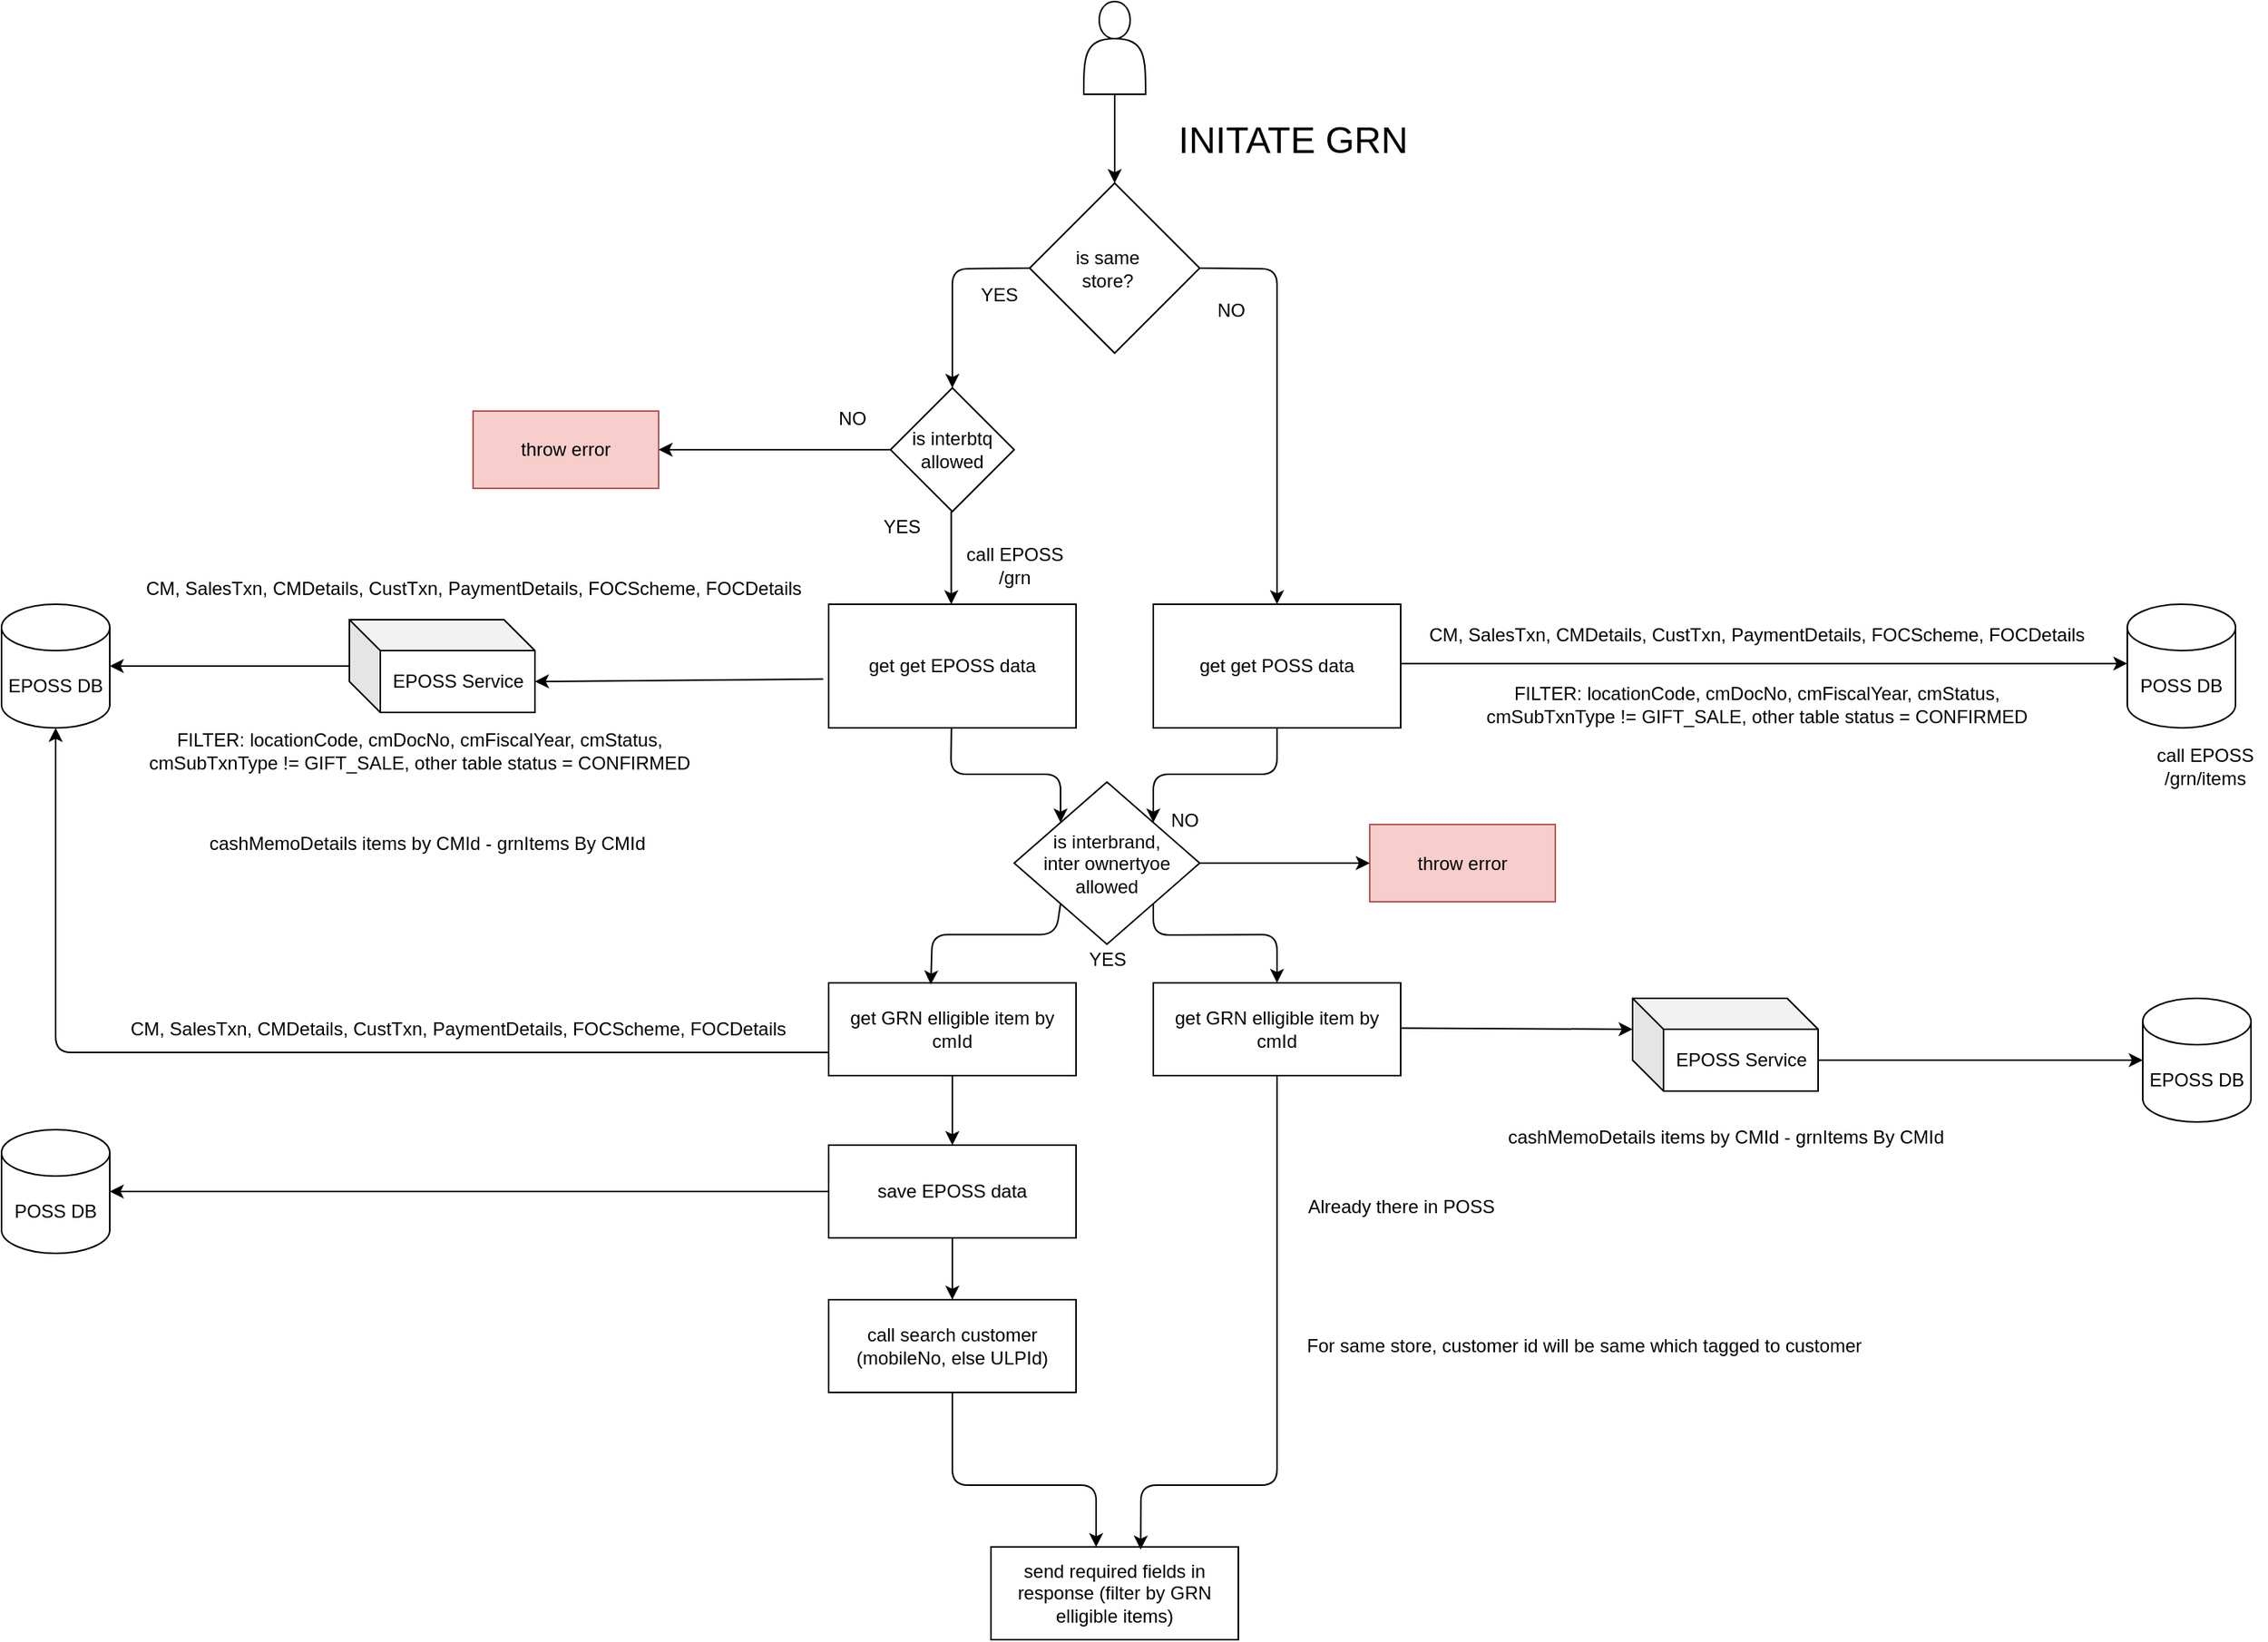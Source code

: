<mxfile version="13.8.9-1" type="github">
  <diagram id="J-V4_s7gqBkrRkCgCpwU" name="Page-1">
    <mxGraphModel dx="1717" dy="898" grid="1" gridSize="10" guides="1" tooltips="1" connect="1" arrows="1" fold="1" page="1" pageScale="1" pageWidth="827" pageHeight="1169" math="0" shadow="0">
      <root>
        <mxCell id="0" />
        <mxCell id="1" parent="0" />
        <mxCell id="N8t71QXlJl4tXd5FIuUb-1" value="" style="shape=actor;whiteSpace=wrap;html=1;" vertex="1" parent="1">
          <mxGeometry x="760" y="55" width="40" height="60" as="geometry" />
        </mxCell>
        <mxCell id="N8t71QXlJl4tXd5FIuUb-4" value="" style="rhombus;whiteSpace=wrap;html=1;" vertex="1" parent="1">
          <mxGeometry x="725" y="172.5" width="110" height="110" as="geometry" />
        </mxCell>
        <mxCell id="N8t71QXlJl4tXd5FIuUb-5" value="is same&lt;br&gt;store?&lt;br&gt;" style="text;html=1;align=center;verticalAlign=middle;resizable=0;points=[];autosize=1;" vertex="1" parent="1">
          <mxGeometry x="745" y="212.5" width="60" height="30" as="geometry" />
        </mxCell>
        <mxCell id="N8t71QXlJl4tXd5FIuUb-10" value="NO" style="text;html=1;align=center;verticalAlign=middle;resizable=0;points=[];autosize=1;" vertex="1" parent="1">
          <mxGeometry x="840" y="245" width="30" height="20" as="geometry" />
        </mxCell>
        <mxCell id="N8t71QXlJl4tXd5FIuUb-11" value="YES" style="text;html=1;align=center;verticalAlign=middle;resizable=0;points=[];autosize=1;" vertex="1" parent="1">
          <mxGeometry x="685" y="235" width="40" height="20" as="geometry" />
        </mxCell>
        <mxCell id="N8t71QXlJl4tXd5FIuUb-12" value="POSS DB" style="shape=cylinder3;whiteSpace=wrap;html=1;boundedLbl=1;backgroundOutline=1;size=15;" vertex="1" parent="1">
          <mxGeometry x="1435" y="445" width="70" height="80" as="geometry" />
        </mxCell>
        <mxCell id="N8t71QXlJl4tXd5FIuUb-14" value="get get EPOSS data&lt;br&gt;" style="rounded=0;whiteSpace=wrap;html=1;" vertex="1" parent="1">
          <mxGeometry x="595" y="445" width="160" height="80" as="geometry" />
        </mxCell>
        <mxCell id="N8t71QXlJl4tXd5FIuUb-16" value="FILTER: locationCode, cmDocNo, cmFiscalYear, cmStatus, &lt;br&gt;cmSubTxnType != GIFT_SALE, other table status = CONFIRMED" style="text;html=1;align=center;verticalAlign=middle;resizable=0;points=[];autosize=1;" vertex="1" parent="1">
          <mxGeometry x="145" y="525" width="370" height="30" as="geometry" />
        </mxCell>
        <mxCell id="N8t71QXlJl4tXd5FIuUb-17" value="get GRN elligible item by cmId" style="rounded=0;whiteSpace=wrap;html=1;" vertex="1" parent="1">
          <mxGeometry x="595" y="690" width="160" height="60" as="geometry" />
        </mxCell>
        <mxCell id="N8t71QXlJl4tXd5FIuUb-19" value="cashMemoDetails items by CMId - grnItems By CMId" style="text;html=1;align=center;verticalAlign=middle;resizable=0;points=[];autosize=1;" vertex="1" parent="1">
          <mxGeometry x="185" y="590" width="300" height="20" as="geometry" />
        </mxCell>
        <mxCell id="N8t71QXlJl4tXd5FIuUb-20" value="POSS DB" style="shape=cylinder3;whiteSpace=wrap;html=1;boundedLbl=1;backgroundOutline=1;size=15;" vertex="1" parent="1">
          <mxGeometry x="60" y="785" width="70" height="80" as="geometry" />
        </mxCell>
        <mxCell id="N8t71QXlJl4tXd5FIuUb-22" value="save EPOSS data&lt;br&gt;" style="rounded=0;whiteSpace=wrap;html=1;" vertex="1" parent="1">
          <mxGeometry x="595" y="795" width="160" height="60" as="geometry" />
        </mxCell>
        <mxCell id="N8t71QXlJl4tXd5FIuUb-25" value="" style="endArrow=classic;html=1;exitX=0;exitY=0.5;exitDx=0;exitDy=0;entryX=1;entryY=0.5;entryDx=0;entryDy=0;entryPerimeter=0;" edge="1" parent="1" source="N8t71QXlJl4tXd5FIuUb-22" target="N8t71QXlJl4tXd5FIuUb-20">
          <mxGeometry width="50" height="50" relative="1" as="geometry">
            <mxPoint x="225" y="695" as="sourcePoint" />
            <mxPoint x="275" y="645" as="targetPoint" />
          </mxGeometry>
        </mxCell>
        <mxCell id="N8t71QXlJl4tXd5FIuUb-26" value="&lt;span&gt;CM, SalesTxn, CMDetails, CustTxn, PaymentDetails, FOCScheme, FOCDetails&lt;/span&gt;" style="text;html=1;align=center;verticalAlign=middle;resizable=0;points=[];autosize=1;" vertex="1" parent="1">
          <mxGeometry x="135" y="710" width="440" height="20" as="geometry" />
        </mxCell>
        <mxCell id="N8t71QXlJl4tXd5FIuUb-27" value="&lt;span&gt;CM, SalesTxn, CMDetails, CustTxn, PaymentDetails, FOCScheme, FOCDetails&lt;/span&gt;" style="text;html=1;align=center;verticalAlign=middle;resizable=0;points=[];autosize=1;" vertex="1" parent="1">
          <mxGeometry x="145" y="425" width="440" height="20" as="geometry" />
        </mxCell>
        <mxCell id="N8t71QXlJl4tXd5FIuUb-29" value="send required fields in response (filter by GRN elligible items)" style="rounded=0;whiteSpace=wrap;html=1;" vertex="1" parent="1">
          <mxGeometry x="700" y="1055" width="160" height="60" as="geometry" />
        </mxCell>
        <mxCell id="N8t71QXlJl4tXd5FIuUb-30" value="" style="endArrow=classic;html=1;exitX=0.5;exitY=1;exitDx=0;exitDy=0;entryX=0;entryY=0;entryDx=0;entryDy=0;" edge="1" parent="1" target="N8t71QXlJl4tXd5FIuUb-77">
          <mxGeometry width="50" height="50" relative="1" as="geometry">
            <mxPoint x="674.41" y="525" as="sourcePoint" />
            <mxPoint x="745" y="585" as="targetPoint" />
            <Array as="points">
              <mxPoint x="674" y="555" />
              <mxPoint x="745" y="555" />
            </Array>
          </mxGeometry>
        </mxCell>
        <mxCell id="N8t71QXlJl4tXd5FIuUb-33" value="" style="endArrow=classic;html=1;exitX=0.5;exitY=1;exitDx=0;exitDy=0;" edge="1" parent="1" source="N8t71QXlJl4tXd5FIuUb-17" target="N8t71QXlJl4tXd5FIuUb-22">
          <mxGeometry width="50" height="50" relative="1" as="geometry">
            <mxPoint x="104" y="525" as="sourcePoint" />
            <mxPoint x="104" y="580" as="targetPoint" />
          </mxGeometry>
        </mxCell>
        <mxCell id="N8t71QXlJl4tXd5FIuUb-36" value="" style="endArrow=classic;html=1;exitX=0.5;exitY=1;exitDx=0;exitDy=0;" edge="1" parent="1" source="N8t71QXlJl4tXd5FIuUb-1" target="N8t71QXlJl4tXd5FIuUb-4">
          <mxGeometry width="50" height="50" relative="1" as="geometry">
            <mxPoint x="805" y="300" as="sourcePoint" />
            <mxPoint x="755" y="245" as="targetPoint" />
          </mxGeometry>
        </mxCell>
        <mxCell id="N8t71QXlJl4tXd5FIuUb-37" value="&lt;font style=&quot;font-size: 24px&quot;&gt;INITATE GRN&lt;/font&gt;" style="text;html=1;align=center;verticalAlign=middle;resizable=0;points=[];autosize=1;" vertex="1" parent="1">
          <mxGeometry x="815" y="135" width="160" height="20" as="geometry" />
        </mxCell>
        <mxCell id="N8t71QXlJl4tXd5FIuUb-8" value="call EPOSS&lt;br&gt;/grn" style="text;html=1;align=center;verticalAlign=middle;resizable=0;points=[];autosize=1;" vertex="1" parent="1">
          <mxGeometry x="675" y="405" width="80" height="30" as="geometry" />
        </mxCell>
        <mxCell id="N8t71QXlJl4tXd5FIuUb-38" value="" style="endArrow=classic;html=1;exitX=0;exitY=0.5;exitDx=0;exitDy=0;" edge="1" parent="1" source="N8t71QXlJl4tXd5FIuUb-4">
          <mxGeometry width="50" height="50" relative="1" as="geometry">
            <mxPoint x="715" y="290" as="sourcePoint" />
            <mxPoint x="675" y="305" as="targetPoint" />
            <Array as="points">
              <mxPoint x="675" y="228" />
            </Array>
          </mxGeometry>
        </mxCell>
        <mxCell id="N8t71QXlJl4tXd5FIuUb-39" value="" style="endArrow=classic;html=1;exitX=0;exitY=0.5;exitDx=0;exitDy=0;exitPerimeter=0;entryX=1;entryY=0.5;entryDx=0;entryDy=0;" edge="1" parent="1">
          <mxGeometry width="50" height="50" relative="1" as="geometry">
            <mxPoint x="965.0" y="483.33" as="sourcePoint" />
            <mxPoint x="1435" y="483.33" as="targetPoint" />
          </mxGeometry>
        </mxCell>
        <mxCell id="N8t71QXlJl4tXd5FIuUb-40" value="&lt;span&gt;CM, SalesTxn, CMDetails, CustTxn, PaymentDetails, FOCScheme, FOCDetails&lt;/span&gt;" style="text;html=1;align=center;verticalAlign=middle;resizable=0;points=[];autosize=1;" vertex="1" parent="1">
          <mxGeometry x="975" y="455" width="440" height="20" as="geometry" />
        </mxCell>
        <mxCell id="N8t71QXlJl4tXd5FIuUb-41" value="FILTER: locationCode, cmDocNo, cmFiscalYear, cmStatus, &lt;br&gt;cmSubTxnType != GIFT_SALE, other table status = CONFIRMED" style="text;html=1;align=center;verticalAlign=middle;resizable=0;points=[];autosize=1;" vertex="1" parent="1">
          <mxGeometry x="1010" y="495" width="370" height="30" as="geometry" />
        </mxCell>
        <mxCell id="N8t71QXlJl4tXd5FIuUb-42" value="get get POSS data" style="rounded=0;whiteSpace=wrap;html=1;" vertex="1" parent="1">
          <mxGeometry x="805" y="445" width="160" height="80" as="geometry" />
        </mxCell>
        <mxCell id="N8t71QXlJl4tXd5FIuUb-43" value="get GRN elligible item by cmId" style="rounded=0;whiteSpace=wrap;html=1;" vertex="1" parent="1">
          <mxGeometry x="805" y="690" width="160" height="60" as="geometry" />
        </mxCell>
        <mxCell id="N8t71QXlJl4tXd5FIuUb-44" value="call EPOSS&lt;br&gt;/grn/items" style="text;html=1;align=center;verticalAlign=middle;resizable=0;points=[];autosize=1;" vertex="1" parent="1">
          <mxGeometry x="1445" y="535" width="80" height="30" as="geometry" />
        </mxCell>
        <mxCell id="N8t71QXlJl4tXd5FIuUb-45" value="" style="endArrow=classic;html=1;exitX=0.5;exitY=1;exitDx=0;exitDy=0;entryX=1;entryY=0;entryDx=0;entryDy=0;" edge="1" parent="1" source="N8t71QXlJl4tXd5FIuUb-42" target="N8t71QXlJl4tXd5FIuUb-77">
          <mxGeometry width="50" height="50" relative="1" as="geometry">
            <mxPoint x="785" y="585" as="sourcePoint" />
            <mxPoint x="815" y="585" as="targetPoint" />
            <Array as="points">
              <mxPoint x="885" y="555" />
              <mxPoint x="805" y="555" />
            </Array>
          </mxGeometry>
        </mxCell>
        <mxCell id="N8t71QXlJl4tXd5FIuUb-48" value="" style="shape=cube;whiteSpace=wrap;html=1;boundedLbl=1;backgroundOutline=1;darkOpacity=0.05;darkOpacity2=0.1;" vertex="1" parent="1">
          <mxGeometry x="285" y="455" width="120" height="60" as="geometry" />
        </mxCell>
        <mxCell id="N8t71QXlJl4tXd5FIuUb-49" value="EPOSS Service" style="text;html=1;align=center;verticalAlign=middle;resizable=0;points=[];autosize=1;" vertex="1" parent="1">
          <mxGeometry x="305" y="485" width="100" height="20" as="geometry" />
        </mxCell>
        <mxCell id="N8t71QXlJl4tXd5FIuUb-50" value="" style="endArrow=classic;html=1;exitX=-0.022;exitY=0.605;exitDx=0;exitDy=0;exitPerimeter=0;" edge="1" parent="1" source="N8t71QXlJl4tXd5FIuUb-14">
          <mxGeometry width="50" height="50" relative="1" as="geometry">
            <mxPoint x="655" y="485" as="sourcePoint" />
            <mxPoint x="405" y="495" as="targetPoint" />
          </mxGeometry>
        </mxCell>
        <mxCell id="N8t71QXlJl4tXd5FIuUb-52" value="" style="shape=cube;whiteSpace=wrap;html=1;boundedLbl=1;backgroundOutline=1;darkOpacity=0.05;darkOpacity2=0.1;" vertex="1" parent="1">
          <mxGeometry x="1115" y="700" width="120" height="60" as="geometry" />
        </mxCell>
        <mxCell id="N8t71QXlJl4tXd5FIuUb-53" value="EPOSS Service" style="text;html=1;align=center;verticalAlign=middle;resizable=0;points=[];autosize=1;" vertex="1" parent="1">
          <mxGeometry x="1135" y="730" width="100" height="20" as="geometry" />
        </mxCell>
        <mxCell id="N8t71QXlJl4tXd5FIuUb-54" value="" style="endArrow=classic;html=1;entryX=0;entryY=0;entryDx=0;entryDy=20;entryPerimeter=0;" edge="1" parent="1" target="N8t71QXlJl4tXd5FIuUb-52">
          <mxGeometry width="50" height="50" relative="1" as="geometry">
            <mxPoint x="965" y="719.29" as="sourcePoint" />
            <mxPoint x="1105" y="719.29" as="targetPoint" />
          </mxGeometry>
        </mxCell>
        <mxCell id="N8t71QXlJl4tXd5FIuUb-55" value="" style="endArrow=classic;html=1;exitX=0;exitY=0;exitDx=120.0;exitDy=40;exitPerimeter=0;entryX=0;entryY=0.5;entryDx=0;entryDy=0;entryPerimeter=0;" edge="1" parent="1" source="N8t71QXlJl4tXd5FIuUb-52" target="N8t71QXlJl4tXd5FIuUb-56">
          <mxGeometry width="50" height="50" relative="1" as="geometry">
            <mxPoint x="1505" y="605" as="sourcePoint" />
            <mxPoint x="1425" y="740" as="targetPoint" />
          </mxGeometry>
        </mxCell>
        <mxCell id="N8t71QXlJl4tXd5FIuUb-56" value="EPOSS DB" style="shape=cylinder3;whiteSpace=wrap;html=1;boundedLbl=1;backgroundOutline=1;size=15;" vertex="1" parent="1">
          <mxGeometry x="1445" y="700" width="70" height="80" as="geometry" />
        </mxCell>
        <mxCell id="N8t71QXlJl4tXd5FIuUb-57" value="cashMemoDetails items by CMId - grnItems By CMId" style="text;html=1;align=center;verticalAlign=middle;resizable=0;points=[];autosize=1;" vertex="1" parent="1">
          <mxGeometry x="1025" y="780" width="300" height="20" as="geometry" />
        </mxCell>
        <mxCell id="N8t71QXlJl4tXd5FIuUb-13" value="EPOSS DB" style="shape=cylinder3;whiteSpace=wrap;html=1;boundedLbl=1;backgroundOutline=1;size=15;" vertex="1" parent="1">
          <mxGeometry x="60" y="445" width="70" height="80" as="geometry" />
        </mxCell>
        <mxCell id="N8t71QXlJl4tXd5FIuUb-66" value="" style="endArrow=classic;html=1;" edge="1" parent="1" source="N8t71QXlJl4tXd5FIuUb-48" target="N8t71QXlJl4tXd5FIuUb-13">
          <mxGeometry width="50" height="50" relative="1" as="geometry">
            <mxPoint x="225" y="485" as="sourcePoint" />
            <mxPoint x="-25" y="485" as="targetPoint" />
          </mxGeometry>
        </mxCell>
        <mxCell id="N8t71QXlJl4tXd5FIuUb-68" value="" style="endArrow=classic;html=1;exitX=0;exitY=0.75;exitDx=0;exitDy=0;entryX=0.5;entryY=1;entryDx=0;entryDy=0;entryPerimeter=0;" edge="1" parent="1" source="N8t71QXlJl4tXd5FIuUb-17" target="N8t71QXlJl4tXd5FIuUb-13">
          <mxGeometry width="50" height="50" relative="1" as="geometry">
            <mxPoint x="435" y="545" as="sourcePoint" />
            <mxPoint x="485" y="495" as="targetPoint" />
            <Array as="points">
              <mxPoint x="95" y="735" />
            </Array>
          </mxGeometry>
        </mxCell>
        <mxCell id="N8t71QXlJl4tXd5FIuUb-71" value="" style="endArrow=classic;html=1;exitX=1;exitY=0.5;exitDx=0;exitDy=0;entryX=0.5;entryY=0;entryDx=0;entryDy=0;" edge="1" parent="1" source="N8t71QXlJl4tXd5FIuUb-4" target="N8t71QXlJl4tXd5FIuUb-42">
          <mxGeometry width="50" height="50" relative="1" as="geometry">
            <mxPoint x="795" y="227.5" as="sourcePoint" />
            <mxPoint x="885" y="305" as="targetPoint" />
            <Array as="points">
              <mxPoint x="885" y="228" />
            </Array>
          </mxGeometry>
        </mxCell>
        <mxCell id="N8t71QXlJl4tXd5FIuUb-72" value="YES" style="text;html=1;align=center;verticalAlign=middle;resizable=0;points=[];autosize=1;" vertex="1" parent="1">
          <mxGeometry x="622" y="385" width="40" height="20" as="geometry" />
        </mxCell>
        <mxCell id="N8t71QXlJl4tXd5FIuUb-73" value="NO" style="text;html=1;align=center;verticalAlign=middle;resizable=0;points=[];autosize=1;" vertex="1" parent="1">
          <mxGeometry x="595" y="315" width="30" height="20" as="geometry" />
        </mxCell>
        <mxCell id="N8t71QXlJl4tXd5FIuUb-75" value="throw error" style="rounded=0;whiteSpace=wrap;html=1;fillColor=#f8cecc;strokeColor=#b85450;" vertex="1" parent="1">
          <mxGeometry x="365" y="320" width="120" height="50" as="geometry" />
        </mxCell>
        <mxCell id="N8t71QXlJl4tXd5FIuUb-77" value="is interbrand,&lt;br&gt;inter ownertyoe&lt;br&gt;allowed" style="rhombus;whiteSpace=wrap;html=1;" vertex="1" parent="1">
          <mxGeometry x="715" y="560" width="120" height="105" as="geometry" />
        </mxCell>
        <mxCell id="N8t71QXlJl4tXd5FIuUb-80" value="NO" style="text;html=1;align=center;verticalAlign=middle;resizable=0;points=[];autosize=1;" vertex="1" parent="1">
          <mxGeometry x="810" y="575" width="30" height="20" as="geometry" />
        </mxCell>
        <mxCell id="N8t71QXlJl4tXd5FIuUb-81" value="throw error" style="rounded=0;whiteSpace=wrap;html=1;fillColor=#f8cecc;strokeColor=#b85450;" vertex="1" parent="1">
          <mxGeometry x="945" y="587.5" width="120" height="50" as="geometry" />
        </mxCell>
        <mxCell id="N8t71QXlJl4tXd5FIuUb-82" value="" style="endArrow=classic;html=1;entryX=0;entryY=0.5;entryDx=0;entryDy=0;exitX=1;exitY=0.5;exitDx=0;exitDy=0;" edge="1" parent="1" source="N8t71QXlJl4tXd5FIuUb-77" target="N8t71QXlJl4tXd5FIuUb-81">
          <mxGeometry width="50" height="50" relative="1" as="geometry">
            <mxPoint x="855" y="645" as="sourcePoint" />
            <mxPoint x="915" y="625" as="targetPoint" />
          </mxGeometry>
        </mxCell>
        <mxCell id="N8t71QXlJl4tXd5FIuUb-85" value="" style="endArrow=classic;html=1;exitX=0;exitY=1;exitDx=0;exitDy=0;entryX=0.413;entryY=0.017;entryDx=0;entryDy=0;entryPerimeter=0;" edge="1" parent="1" source="N8t71QXlJl4tXd5FIuUb-77" target="N8t71QXlJl4tXd5FIuUb-17">
          <mxGeometry width="50" height="50" relative="1" as="geometry">
            <mxPoint x="742" y="628.75" as="sourcePoint" />
            <mxPoint x="645" y="675" as="targetPoint" />
            <Array as="points">
              <mxPoint x="742" y="658.75" />
              <mxPoint x="662" y="658.75" />
            </Array>
          </mxGeometry>
        </mxCell>
        <mxCell id="N8t71QXlJl4tXd5FIuUb-86" value="" style="endArrow=classic;html=1;exitX=1;exitY=1;exitDx=0;exitDy=0;entryX=0.5;entryY=0;entryDx=0;entryDy=0;" edge="1" parent="1" source="N8t71QXlJl4tXd5FIuUb-77" target="N8t71QXlJl4tXd5FIuUb-43">
          <mxGeometry width="50" height="50" relative="1" as="geometry">
            <mxPoint x="814.41" y="628.75" as="sourcePoint" />
            <mxPoint x="915" y="675" as="targetPoint" />
            <Array as="points">
              <mxPoint x="805" y="659" />
              <mxPoint x="885" y="658.75" />
            </Array>
          </mxGeometry>
        </mxCell>
        <mxCell id="N8t71QXlJl4tXd5FIuUb-87" value="YES" style="text;html=1;align=center;verticalAlign=middle;resizable=0;points=[];autosize=1;" vertex="1" parent="1">
          <mxGeometry x="755" y="665" width="40" height="20" as="geometry" />
        </mxCell>
        <mxCell id="N8t71QXlJl4tXd5FIuUb-90" value="is interbtq&lt;br&gt;allowed" style="rhombus;whiteSpace=wrap;html=1;" vertex="1" parent="1">
          <mxGeometry x="635" y="305" width="80" height="80" as="geometry" />
        </mxCell>
        <mxCell id="N8t71QXlJl4tXd5FIuUb-91" value="" style="endArrow=classic;html=1;exitX=0.5;exitY=1;exitDx=0;exitDy=0;entryX=0.5;entryY=0;entryDx=0;entryDy=0;" edge="1" parent="1">
          <mxGeometry width="50" height="50" relative="1" as="geometry">
            <mxPoint x="674.29" y="385" as="sourcePoint" />
            <mxPoint x="674.29" y="445" as="targetPoint" />
            <Array as="points">
              <mxPoint x="674.29" y="415" />
            </Array>
          </mxGeometry>
        </mxCell>
        <mxCell id="N8t71QXlJl4tXd5FIuUb-92" value="" style="endArrow=classic;html=1;exitX=0;exitY=0.5;exitDx=0;exitDy=0;entryX=0;entryY=0.5;entryDx=0;entryDy=0;" edge="1" parent="1" source="N8t71QXlJl4tXd5FIuUb-90">
          <mxGeometry width="50" height="50" relative="1" as="geometry">
            <mxPoint x="595" y="345" as="sourcePoint" />
            <mxPoint x="485" y="345" as="targetPoint" />
          </mxGeometry>
        </mxCell>
        <mxCell id="N8t71QXlJl4tXd5FIuUb-93" value="call search customer&lt;br&gt;(mobileNo, else ULPId)" style="rounded=0;whiteSpace=wrap;html=1;" vertex="1" parent="1">
          <mxGeometry x="595" y="895" width="160" height="60" as="geometry" />
        </mxCell>
        <mxCell id="N8t71QXlJl4tXd5FIuUb-94" value="" style="endArrow=classic;html=1;exitX=0.5;exitY=1;exitDx=0;exitDy=0;entryX=0.5;entryY=0;entryDx=0;entryDy=0;" edge="1" parent="1" source="N8t71QXlJl4tXd5FIuUb-22" target="N8t71QXlJl4tXd5FIuUb-93">
          <mxGeometry width="50" height="50" relative="1" as="geometry">
            <mxPoint x="735" y="865" as="sourcePoint" />
            <mxPoint x="785" y="815" as="targetPoint" />
          </mxGeometry>
        </mxCell>
        <mxCell id="N8t71QXlJl4tXd5FIuUb-95" value="" style="endArrow=classic;html=1;exitX=0.5;exitY=1;exitDx=0;exitDy=0;entryX=0.425;entryY=0.001;entryDx=0;entryDy=0;entryPerimeter=0;" edge="1" parent="1" source="N8t71QXlJl4tXd5FIuUb-93" target="N8t71QXlJl4tXd5FIuUb-29">
          <mxGeometry width="50" height="50" relative="1" as="geometry">
            <mxPoint x="735" y="795" as="sourcePoint" />
            <mxPoint x="785" y="745" as="targetPoint" />
            <Array as="points">
              <mxPoint x="675" y="1015" />
              <mxPoint x="768" y="1015" />
            </Array>
          </mxGeometry>
        </mxCell>
        <mxCell id="N8t71QXlJl4tXd5FIuUb-96" value="For same store, customer id will be same which tagged to customer&amp;nbsp;" style="text;html=1;align=center;verticalAlign=middle;resizable=0;points=[];autosize=1;" vertex="1" parent="1">
          <mxGeometry x="895" y="915" width="380" height="20" as="geometry" />
        </mxCell>
        <mxCell id="N8t71QXlJl4tXd5FIuUb-97" value="" style="endArrow=classic;html=1;exitX=0.5;exitY=1;exitDx=0;exitDy=0;entryX=0.605;entryY=0.028;entryDx=0;entryDy=0;entryPerimeter=0;" edge="1" parent="1" source="N8t71QXlJl4tXd5FIuUb-43" target="N8t71QXlJl4tXd5FIuUb-29">
          <mxGeometry width="50" height="50" relative="1" as="geometry">
            <mxPoint x="735" y="915" as="sourcePoint" />
            <mxPoint x="785" y="865" as="targetPoint" />
            <Array as="points">
              <mxPoint x="885" y="1015" />
              <mxPoint x="797" y="1015" />
            </Array>
          </mxGeometry>
        </mxCell>
        <mxCell id="N8t71QXlJl4tXd5FIuUb-98" value="Already there in POSS&lt;br&gt;" style="text;html=1;align=center;verticalAlign=middle;resizable=0;points=[];autosize=1;" vertex="1" parent="1">
          <mxGeometry x="895" y="825" width="140" height="20" as="geometry" />
        </mxCell>
      </root>
    </mxGraphModel>
  </diagram>
</mxfile>
